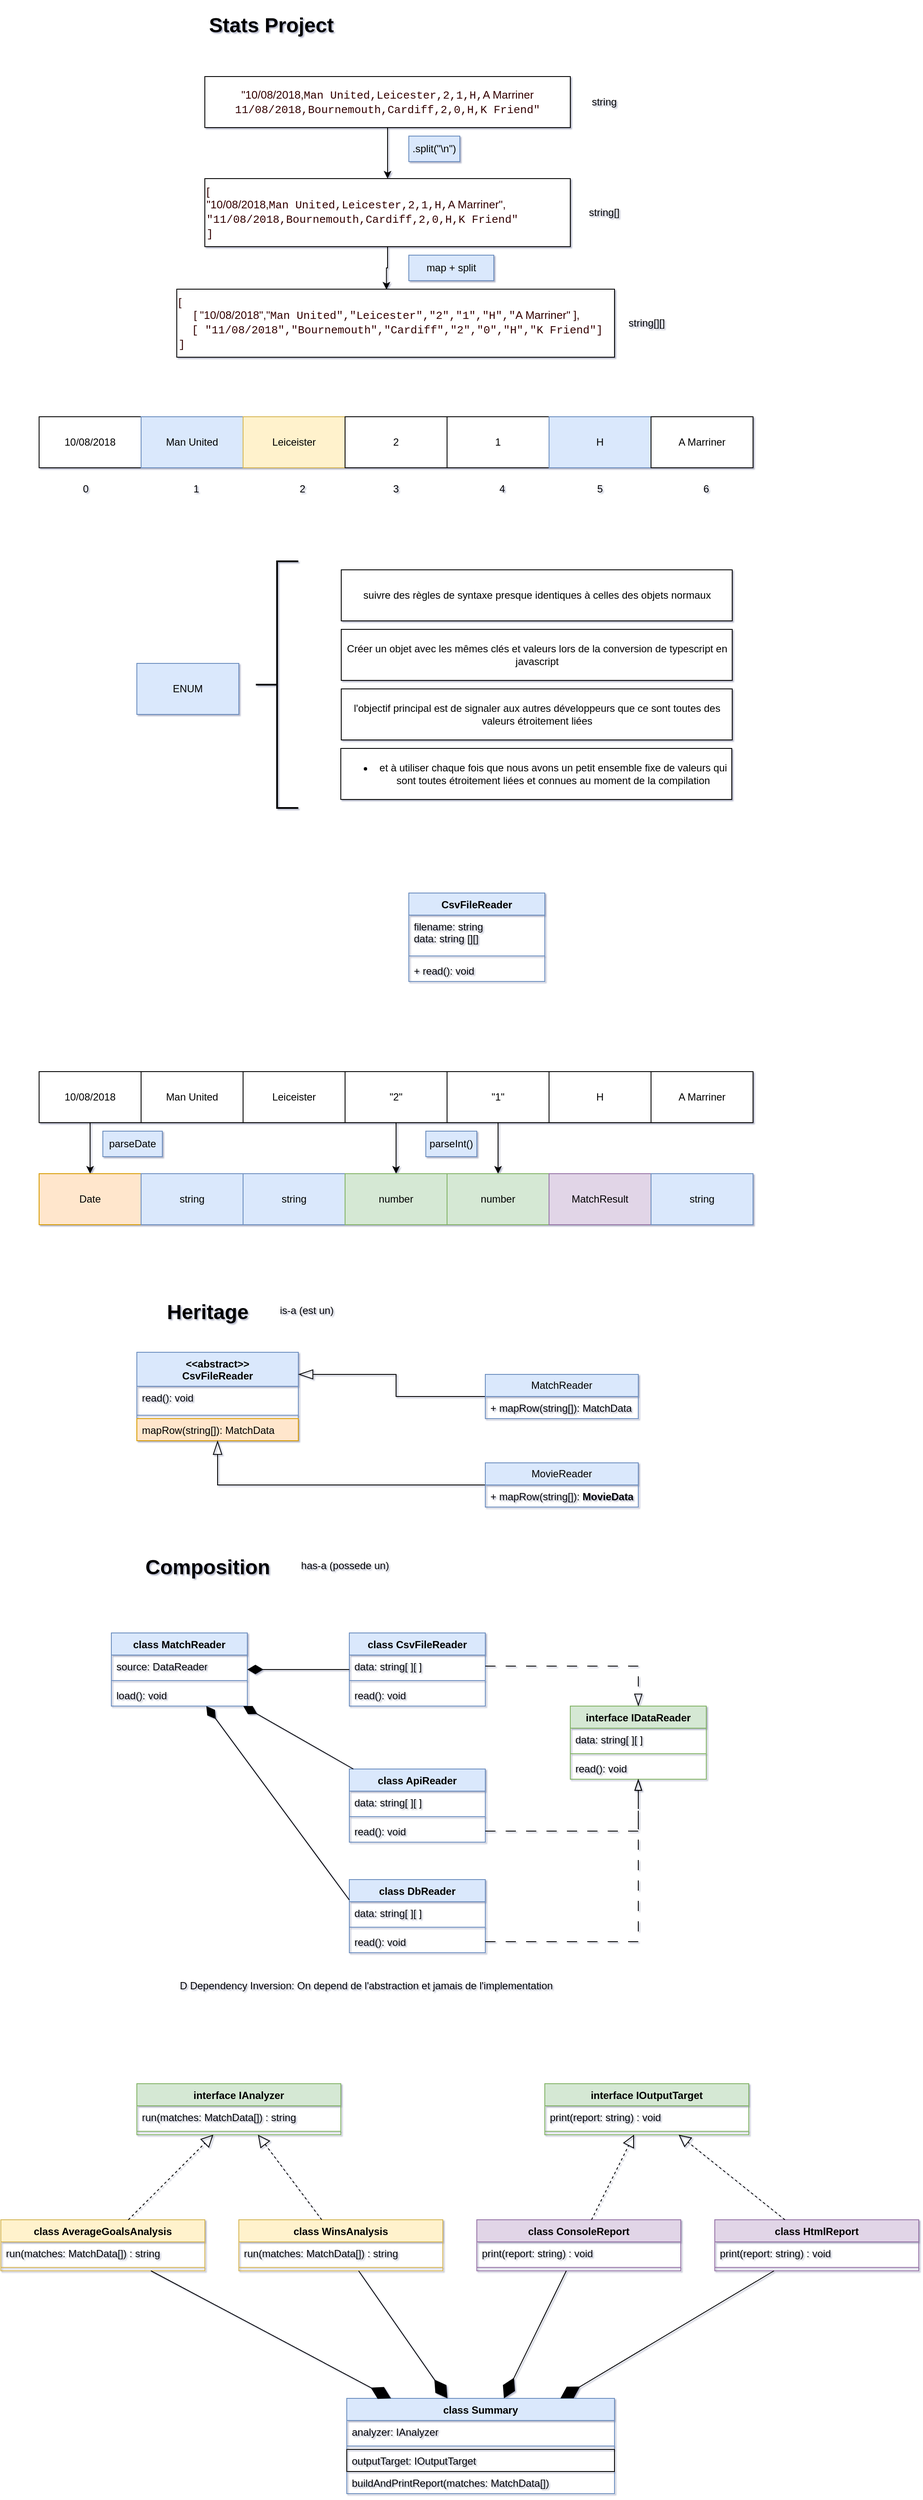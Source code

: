 <mxfile version="24.7.8">
  <diagram name="Page-1" id="NHtdRX9AV7qLY4yEuzOi">
    <mxGraphModel dx="925" dy="514" grid="1" gridSize="10" guides="1" tooltips="1" connect="1" arrows="1" fold="1" page="1" pageScale="1" pageWidth="1169" pageHeight="1654" background="none" math="0" shadow="1">
      <root>
        <mxCell id="0" />
        <mxCell id="1" parent="0" />
        <mxCell id="Fp2EB6x2dcguPWu5SqoQ-1" value="&lt;h1&gt;Stats Project&lt;/h1&gt;" style="text;html=1;spacing=5;spacingTop=-20;whiteSpace=wrap;overflow=hidden;rounded=0;" parent="1" vertex="1">
          <mxGeometry x="360" y="80" width="190" height="40" as="geometry" />
        </mxCell>
        <mxCell id="Fp2EB6x2dcguPWu5SqoQ-6" style="edgeStyle=orthogonalEdgeStyle;rounded=0;orthogonalLoop=1;jettySize=auto;html=1;entryX=0.5;entryY=0;entryDx=0;entryDy=0;" parent="1" source="Fp2EB6x2dcguPWu5SqoQ-2" target="Fp2EB6x2dcguPWu5SqoQ-4" edge="1">
          <mxGeometry relative="1" as="geometry" />
        </mxCell>
        <mxCell id="Fp2EB6x2dcguPWu5SqoQ-2" value="&lt;font color=&quot;#330000&quot; style=&quot;font-size: 13px; background-color: rgb(255, 255, 255);&quot;&gt;&quot;10/08/2018,&lt;span style=&quot;font-family: &amp;quot;Fira Code iScript&amp;quot;, Menlo, Monaco, &amp;quot;Courier New&amp;quot;, monospace;&quot;&gt;Man United,&lt;/span&gt;&lt;span style=&quot;font-family: &amp;quot;Fira Code iScript&amp;quot;, Menlo, Monaco, &amp;quot;Courier New&amp;quot;, monospace;&quot;&gt;Leicester,&lt;/span&gt;&lt;span style=&quot;font-family: &amp;quot;Fira Code iScript&amp;quot;, Menlo, Monaco, &amp;quot;Courier New&amp;quot;, monospace;&quot;&gt;2,&lt;/span&gt;&lt;span style=&quot;font-family: &amp;quot;Fira Code iScript&amp;quot;, Menlo, Monaco, &amp;quot;Courier New&amp;quot;, monospace;&quot;&gt;1,&lt;/span&gt;&lt;span style=&quot;font-family: &amp;quot;Fira Code iScript&amp;quot;, Menlo, Monaco, &amp;quot;Courier New&amp;quot;, monospace;&quot;&gt;H,&lt;/span&gt;A Marriner&lt;br&gt;&lt;span style=&quot;font-family: &amp;quot;Fira Code iScript&amp;quot;, Menlo, Monaco, &amp;quot;Courier New&amp;quot;, monospace;&quot;&gt;11/08/2018,&lt;/span&gt;&lt;span style=&quot;font-family: &amp;quot;Fira Code iScript&amp;quot;, Menlo, Monaco, &amp;quot;Courier New&amp;quot;, monospace;&quot;&gt;Bournemouth,&lt;/span&gt;&lt;span style=&quot;font-family: &amp;quot;Fira Code iScript&amp;quot;, Menlo, Monaco, &amp;quot;Courier New&amp;quot;, monospace;&quot;&gt;Cardiff,&lt;/span&gt;&lt;span style=&quot;font-family: &amp;quot;Fira Code iScript&amp;quot;, Menlo, Monaco, &amp;quot;Courier New&amp;quot;, monospace;&quot;&gt;2,&lt;/span&gt;&lt;span style=&quot;font-family: &amp;quot;Fira Code iScript&amp;quot;, Menlo, Monaco, &amp;quot;Courier New&amp;quot;, monospace;&quot;&gt;0,&lt;/span&gt;&lt;span style=&quot;font-family: &amp;quot;Fira Code iScript&amp;quot;, Menlo, Monaco, &amp;quot;Courier New&amp;quot;, monospace;&quot;&gt;H,&lt;/span&gt;&lt;span style=&quot;font-family: &amp;quot;Fira Code iScript&amp;quot;, Menlo, Monaco, &amp;quot;Courier New&amp;quot;, monospace;&quot;&gt;K Friend&lt;/span&gt;&lt;span style=&quot;font-family: &amp;quot;Fira Code iScript&amp;quot;, Menlo, Monaco, &amp;quot;Courier New&amp;quot;, monospace;&quot;&gt;&quot;&lt;/span&gt;&lt;/font&gt;" style="rounded=0;whiteSpace=wrap;html=1;" parent="1" vertex="1">
          <mxGeometry x="360" y="160" width="430" height="60" as="geometry" />
        </mxCell>
        <mxCell id="Fp2EB6x2dcguPWu5SqoQ-3" value="string" style="text;html=1;align=center;verticalAlign=middle;whiteSpace=wrap;rounded=0;" parent="1" vertex="1">
          <mxGeometry x="800" y="175" width="60" height="30" as="geometry" />
        </mxCell>
        <mxCell id="Fp2EB6x2dcguPWu5SqoQ-4" value="&lt;font color=&quot;#330000&quot; style=&quot;font-size: 13px; background-color: rgb(255, 255, 255);&quot;&gt;[&lt;br&gt;&quot;10/08/2018,&lt;span style=&quot;font-family: &amp;quot;Fira Code iScript&amp;quot;, Menlo, Monaco, &amp;quot;Courier New&amp;quot;, monospace;&quot;&gt;Man United,&lt;/span&gt;&lt;span style=&quot;font-family: &amp;quot;Fira Code iScript&amp;quot;, Menlo, Monaco, &amp;quot;Courier New&amp;quot;, monospace;&quot;&gt;Leicester,&lt;/span&gt;&lt;span style=&quot;font-family: &amp;quot;Fira Code iScript&amp;quot;, Menlo, Monaco, &amp;quot;Courier New&amp;quot;, monospace;&quot;&gt;2,&lt;/span&gt;&lt;span style=&quot;font-family: &amp;quot;Fira Code iScript&amp;quot;, Menlo, Monaco, &amp;quot;Courier New&amp;quot;, monospace;&quot;&gt;1,&lt;/span&gt;&lt;span style=&quot;font-family: &amp;quot;Fira Code iScript&amp;quot;, Menlo, Monaco, &amp;quot;Courier New&amp;quot;, monospace;&quot;&gt;H,&lt;/span&gt;A Marriner&quot;,&lt;br&gt;&lt;span style=&quot;font-family: &amp;quot;Fira Code iScript&amp;quot;, Menlo, Monaco, &amp;quot;Courier New&amp;quot;, monospace;&quot;&gt;&quot;11/08/2018,&lt;/span&gt;&lt;span style=&quot;font-family: &amp;quot;Fira Code iScript&amp;quot;, Menlo, Monaco, &amp;quot;Courier New&amp;quot;, monospace;&quot;&gt;Bournemouth,&lt;/span&gt;&lt;span style=&quot;font-family: &amp;quot;Fira Code iScript&amp;quot;, Menlo, Monaco, &amp;quot;Courier New&amp;quot;, monospace;&quot;&gt;Cardiff,&lt;/span&gt;&lt;span style=&quot;font-family: &amp;quot;Fira Code iScript&amp;quot;, Menlo, Monaco, &amp;quot;Courier New&amp;quot;, monospace;&quot;&gt;2,&lt;/span&gt;&lt;span style=&quot;font-family: &amp;quot;Fira Code iScript&amp;quot;, Menlo, Monaco, &amp;quot;Courier New&amp;quot;, monospace;&quot;&gt;0,&lt;/span&gt;&lt;span style=&quot;font-family: &amp;quot;Fira Code iScript&amp;quot;, Menlo, Monaco, &amp;quot;Courier New&amp;quot;, monospace;&quot;&gt;H,&lt;/span&gt;&lt;span style=&quot;font-family: &amp;quot;Fira Code iScript&amp;quot;, Menlo, Monaco, &amp;quot;Courier New&amp;quot;, monospace;&quot;&gt;K Friend&lt;/span&gt;&lt;span style=&quot;font-family: &amp;quot;Fira Code iScript&amp;quot;, Menlo, Monaco, &amp;quot;Courier New&amp;quot;, monospace;&quot;&gt;&quot; &lt;br&gt;]&lt;/span&gt;&lt;/font&gt;" style="rounded=0;whiteSpace=wrap;html=1;align=left;" parent="1" vertex="1">
          <mxGeometry x="360" y="280" width="430" height="80" as="geometry" />
        </mxCell>
        <mxCell id="Fp2EB6x2dcguPWu5SqoQ-5" value="string[]" style="text;html=1;align=center;verticalAlign=middle;whiteSpace=wrap;rounded=0;" parent="1" vertex="1">
          <mxGeometry x="800" y="305" width="60" height="30" as="geometry" />
        </mxCell>
        <mxCell id="Fp2EB6x2dcguPWu5SqoQ-7" value="&lt;font color=&quot;#330000&quot; style=&quot;font-size: 13px; background-color: rgb(255, 255, 255);&quot;&gt;[&lt;br&gt;&amp;nbsp; &amp;nbsp; &amp;nbsp;[ &quot;10/08/2018&quot;,&quot;&lt;span style=&quot;font-family: &amp;quot;Fira Code iScript&amp;quot;, Menlo, Monaco, &amp;quot;Courier New&amp;quot;, monospace;&quot;&gt;Man United&quot;,&quot;&lt;/span&gt;&lt;span style=&quot;font-family: &amp;quot;Fira Code iScript&amp;quot;, Menlo, Monaco, &amp;quot;Courier New&amp;quot;, monospace;&quot;&gt;Leicester&quot;,&quot;&lt;/span&gt;&lt;span style=&quot;font-family: &amp;quot;Fira Code iScript&amp;quot;, Menlo, Monaco, &amp;quot;Courier New&amp;quot;, monospace;&quot;&gt;2&quot;,&quot;&lt;/span&gt;&lt;span style=&quot;font-family: &amp;quot;Fira Code iScript&amp;quot;, Menlo, Monaco, &amp;quot;Courier New&amp;quot;, monospace;&quot;&gt;1&quot;,&quot;&lt;/span&gt;&lt;span style=&quot;font-family: &amp;quot;Fira Code iScript&amp;quot;, Menlo, Monaco, &amp;quot;Courier New&amp;quot;, monospace;&quot;&gt;H&quot;,&quot;&lt;/span&gt;A Marriner&quot; ],&lt;br&gt;&lt;span style=&quot;font-family: &amp;quot;Fira Code iScript&amp;quot;, Menlo, Monaco, &amp;quot;Courier New&amp;quot;, monospace;&quot;&gt;&amp;nbsp; [ &quot;11/08/2018&quot;,&quot;&lt;/span&gt;&lt;span style=&quot;font-family: &amp;quot;Fira Code iScript&amp;quot;, Menlo, Monaco, &amp;quot;Courier New&amp;quot;, monospace;&quot;&gt;Bournemouth&quot;,&quot;&lt;/span&gt;&lt;span style=&quot;font-family: &amp;quot;Fira Code iScript&amp;quot;, Menlo, Monaco, &amp;quot;Courier New&amp;quot;, monospace;&quot;&gt;Cardiff&quot;,&quot;&lt;/span&gt;&lt;span style=&quot;font-family: &amp;quot;Fira Code iScript&amp;quot;, Menlo, Monaco, &amp;quot;Courier New&amp;quot;, monospace;&quot;&gt;2&quot;,&quot;&lt;/span&gt;&lt;span style=&quot;font-family: &amp;quot;Fira Code iScript&amp;quot;, Menlo, Monaco, &amp;quot;Courier New&amp;quot;, monospace;&quot;&gt;0&quot;,&quot;&lt;/span&gt;&lt;span style=&quot;font-family: &amp;quot;Fira Code iScript&amp;quot;, Menlo, Monaco, &amp;quot;Courier New&amp;quot;, monospace;&quot;&gt;H&quot;,&quot;&lt;/span&gt;&lt;span style=&quot;font-family: &amp;quot;Fira Code iScript&amp;quot;, Menlo, Monaco, &amp;quot;Courier New&amp;quot;, monospace;&quot;&gt;K Friend&lt;/span&gt;&lt;span style=&quot;font-family: &amp;quot;Fira Code iScript&amp;quot;, Menlo, Monaco, &amp;quot;Courier New&amp;quot;, monospace;&quot;&gt;&quot;]&lt;br&gt;]&lt;/span&gt;&lt;/font&gt;" style="rounded=0;whiteSpace=wrap;html=1;align=left;" parent="1" vertex="1">
          <mxGeometry x="327" y="410" width="515" height="80" as="geometry" />
        </mxCell>
        <mxCell id="Fp2EB6x2dcguPWu5SqoQ-8" value="string[][]" style="text;html=1;align=center;verticalAlign=middle;whiteSpace=wrap;rounded=0;" parent="1" vertex="1">
          <mxGeometry x="850" y="435" width="60" height="30" as="geometry" />
        </mxCell>
        <mxCell id="Fp2EB6x2dcguPWu5SqoQ-9" style="edgeStyle=orthogonalEdgeStyle;rounded=0;orthogonalLoop=1;jettySize=auto;html=1;entryX=0.479;entryY=0.006;entryDx=0;entryDy=0;entryPerimeter=0;" parent="1" source="Fp2EB6x2dcguPWu5SqoQ-4" target="Fp2EB6x2dcguPWu5SqoQ-7" edge="1">
          <mxGeometry relative="1" as="geometry" />
        </mxCell>
        <mxCell id="Fp2EB6x2dcguPWu5SqoQ-10" value=".split(&quot;\n&quot;)" style="text;html=1;align=center;verticalAlign=middle;whiteSpace=wrap;rounded=0;fillColor=#dae8fc;strokeColor=#6c8ebf;" parent="1" vertex="1">
          <mxGeometry x="600" y="230" width="60" height="30" as="geometry" />
        </mxCell>
        <mxCell id="Fp2EB6x2dcguPWu5SqoQ-11" value="map + split" style="text;html=1;align=center;verticalAlign=middle;whiteSpace=wrap;rounded=0;fillColor=#dae8fc;strokeColor=#6c8ebf;" parent="1" vertex="1">
          <mxGeometry x="600" y="370" width="100" height="30" as="geometry" />
        </mxCell>
        <mxCell id="Fp2EB6x2dcguPWu5SqoQ-12" value="10/08/2018" style="rounded=0;whiteSpace=wrap;html=1;" parent="1" vertex="1">
          <mxGeometry x="165" y="560" width="120" height="60" as="geometry" />
        </mxCell>
        <mxCell id="Fp2EB6x2dcguPWu5SqoQ-13" value="Man United" style="rounded=0;whiteSpace=wrap;html=1;fillColor=#dae8fc;strokeColor=#6c8ebf;" parent="1" vertex="1">
          <mxGeometry x="285" y="560" width="120" height="60" as="geometry" />
        </mxCell>
        <mxCell id="Fp2EB6x2dcguPWu5SqoQ-14" value="Leiceister" style="rounded=0;whiteSpace=wrap;html=1;fillColor=#fff2cc;strokeColor=#d6b656;" parent="1" vertex="1">
          <mxGeometry x="405" y="560" width="120" height="60" as="geometry" />
        </mxCell>
        <mxCell id="Fp2EB6x2dcguPWu5SqoQ-15" value="2" style="rounded=0;whiteSpace=wrap;html=1;" parent="1" vertex="1">
          <mxGeometry x="525" y="560" width="120" height="60" as="geometry" />
        </mxCell>
        <mxCell id="Fp2EB6x2dcguPWu5SqoQ-16" value="1" style="rounded=0;whiteSpace=wrap;html=1;" parent="1" vertex="1">
          <mxGeometry x="645" y="560" width="120" height="60" as="geometry" />
        </mxCell>
        <mxCell id="Fp2EB6x2dcguPWu5SqoQ-17" value="H" style="rounded=0;whiteSpace=wrap;html=1;fillColor=#dae8fc;strokeColor=#6c8ebf;" parent="1" vertex="1">
          <mxGeometry x="765" y="560" width="120" height="60" as="geometry" />
        </mxCell>
        <mxCell id="Fp2EB6x2dcguPWu5SqoQ-18" value="A Marriner" style="rounded=0;whiteSpace=wrap;html=1;" parent="1" vertex="1">
          <mxGeometry x="885" y="560" width="120" height="60" as="geometry" />
        </mxCell>
        <mxCell id="Fp2EB6x2dcguPWu5SqoQ-19" value="&lt;div data-en-clipboard=&quot;true&quot; data-pm-slice=&quot;1 1 [&amp;quot;ul&amp;quot;,null,&amp;quot;li&amp;quot;,{&amp;quot;style&amp;quot;:null,&amp;quot;checked&amp;quot;:null,&amp;quot;value&amp;quot;:null,&amp;quot;displayValue&amp;quot;:null,&amp;quot;backgroundColor&amp;quot;:null,&amp;quot;color&amp;quot;:null,&amp;quot;listStyleType&amp;quot;:null}]&quot;&gt;suivre des règles de syntaxe presque identiques à celles des objets normaux&lt;/div&gt;" style="rounded=0;whiteSpace=wrap;html=1;" parent="1" vertex="1">
          <mxGeometry x="520.5" y="740" width="460" height="60" as="geometry" />
        </mxCell>
        <mxCell id="Fp2EB6x2dcguPWu5SqoQ-20" value="&lt;div data-en-clipboard=&quot;true&quot; data-pm-slice=&quot;1 1 [&amp;quot;ul&amp;quot;,null,&amp;quot;li&amp;quot;,{&amp;quot;style&amp;quot;:null,&amp;quot;checked&amp;quot;:null,&amp;quot;value&amp;quot;:null,&amp;quot;displayValue&amp;quot;:null,&amp;quot;backgroundColor&amp;quot;:null,&amp;quot;color&amp;quot;:null,&amp;quot;listStyleType&amp;quot;:null}]&quot;&gt;&lt;div data-en-clipboard=&quot;true&quot; data-pm-slice=&quot;1 1 [&amp;quot;ul&amp;quot;,null,&amp;quot;li&amp;quot;,{&amp;quot;style&amp;quot;:null,&amp;quot;checked&amp;quot;:null,&amp;quot;value&amp;quot;:null,&amp;quot;displayValue&amp;quot;:null,&amp;quot;backgroundColor&amp;quot;:null,&amp;quot;color&amp;quot;:null,&amp;quot;listStyleType&amp;quot;:null}]&quot;&gt;Créer un objet avec les mêmes clés et valeurs lors de la conversion de typescript en javascript&lt;/div&gt;&lt;/div&gt;" style="rounded=0;whiteSpace=wrap;html=1;" parent="1" vertex="1">
          <mxGeometry x="520.5" y="810" width="460" height="60" as="geometry" />
        </mxCell>
        <mxCell id="Fp2EB6x2dcguPWu5SqoQ-21" value="&lt;div data-en-clipboard=&quot;true&quot; data-pm-slice=&quot;1 1 [&amp;quot;ul&amp;quot;,null,&amp;quot;li&amp;quot;,{&amp;quot;style&amp;quot;:null,&amp;quot;checked&amp;quot;:null,&amp;quot;value&amp;quot;:null,&amp;quot;displayValue&amp;quot;:null,&amp;quot;backgroundColor&amp;quot;:null,&amp;quot;color&amp;quot;:null,&amp;quot;listStyleType&amp;quot;:null}]&quot;&gt;&lt;div data-en-clipboard=&quot;true&quot; data-pm-slice=&quot;1 1 [&amp;quot;ul&amp;quot;,null,&amp;quot;li&amp;quot;,{&amp;quot;style&amp;quot;:null,&amp;quot;checked&amp;quot;:null,&amp;quot;value&amp;quot;:null,&amp;quot;displayValue&amp;quot;:null,&amp;quot;backgroundColor&amp;quot;:null,&amp;quot;color&amp;quot;:null,&amp;quot;listStyleType&amp;quot;:null}]&quot;&gt;l&#39;objectif principal est de signaler aux autres développeurs que ce sont toutes des valeurs étroitement liées&lt;/div&gt;&lt;/div&gt;" style="rounded=0;whiteSpace=wrap;html=1;" parent="1" vertex="1">
          <mxGeometry x="520.5" y="880" width="460" height="60" as="geometry" />
        </mxCell>
        <mxCell id="Fp2EB6x2dcguPWu5SqoQ-22" value="&lt;div data-en-clipboard=&quot;true&quot; data-pm-slice=&quot;1 1 [&amp;quot;ul&amp;quot;,null,&amp;quot;li&amp;quot;,{&amp;quot;style&amp;quot;:null,&amp;quot;checked&amp;quot;:null,&amp;quot;value&amp;quot;:null,&amp;quot;displayValue&amp;quot;:null,&amp;quot;backgroundColor&amp;quot;:null,&amp;quot;color&amp;quot;:null,&amp;quot;listStyleType&amp;quot;:null}]&quot;&gt;&lt;ul data-en-clipboard=&quot;true&quot; data-pm-slice=&quot;3 1 []&quot;&gt;&lt;li&gt;et à utiliser chaque fois que nous avons un petit ensemble fixe de valeurs qui sont toutes étroitement liées et connues au moment de la compilation&lt;/li&gt;&lt;/ul&gt;&lt;/div&gt;" style="rounded=0;whiteSpace=wrap;html=1;" parent="1" vertex="1">
          <mxGeometry x="520" y="950" width="460" height="60" as="geometry" />
        </mxCell>
        <mxCell id="Fp2EB6x2dcguPWu5SqoQ-23" value="ENUM" style="rounded=0;whiteSpace=wrap;html=1;fillColor=#dae8fc;strokeColor=#6c8ebf;" parent="1" vertex="1">
          <mxGeometry x="280" y="850" width="120" height="60" as="geometry" />
        </mxCell>
        <mxCell id="Fp2EB6x2dcguPWu5SqoQ-24" value="" style="strokeWidth=2;html=1;shape=mxgraph.flowchart.annotation_2;align=left;labelPosition=right;pointerEvents=1;" parent="1" vertex="1">
          <mxGeometry x="420" y="730" width="50" height="290" as="geometry" />
        </mxCell>
        <mxCell id="Fp2EB6x2dcguPWu5SqoQ-25" value="CsvFileReader" style="swimlane;fontStyle=1;align=center;verticalAlign=top;childLayout=stackLayout;horizontal=1;startSize=26;horizontalStack=0;resizeParent=1;resizeParentMax=0;resizeLast=0;collapsible=1;marginBottom=0;whiteSpace=wrap;html=1;fillColor=#dae8fc;strokeColor=#6c8ebf;" parent="1" vertex="1">
          <mxGeometry x="600" y="1120" width="160" height="104" as="geometry" />
        </mxCell>
        <mxCell id="Fp2EB6x2dcguPWu5SqoQ-26" value="filename: string&lt;br&gt;data: string [][]" style="text;strokeColor=none;fillColor=none;align=left;verticalAlign=top;spacingLeft=4;spacingRight=4;overflow=hidden;rotatable=0;points=[[0,0.5],[1,0.5]];portConstraint=eastwest;whiteSpace=wrap;html=1;" parent="Fp2EB6x2dcguPWu5SqoQ-25" vertex="1">
          <mxGeometry y="26" width="160" height="44" as="geometry" />
        </mxCell>
        <mxCell id="Fp2EB6x2dcguPWu5SqoQ-27" value="" style="line;strokeWidth=1;fillColor=none;align=left;verticalAlign=middle;spacingTop=-1;spacingLeft=3;spacingRight=3;rotatable=0;labelPosition=right;points=[];portConstraint=eastwest;strokeColor=inherit;" parent="Fp2EB6x2dcguPWu5SqoQ-25" vertex="1">
          <mxGeometry y="70" width="160" height="8" as="geometry" />
        </mxCell>
        <mxCell id="Fp2EB6x2dcguPWu5SqoQ-28" value="+ read(): void" style="text;strokeColor=none;fillColor=none;align=left;verticalAlign=top;spacingLeft=4;spacingRight=4;overflow=hidden;rotatable=0;points=[[0,0.5],[1,0.5]];portConstraint=eastwest;whiteSpace=wrap;html=1;" parent="Fp2EB6x2dcguPWu5SqoQ-25" vertex="1">
          <mxGeometry y="78" width="160" height="26" as="geometry" />
        </mxCell>
        <mxCell id="Fp2EB6x2dcguPWu5SqoQ-46" style="edgeStyle=orthogonalEdgeStyle;rounded=0;orthogonalLoop=1;jettySize=auto;html=1;entryX=0.5;entryY=0;entryDx=0;entryDy=0;" parent="1" source="Fp2EB6x2dcguPWu5SqoQ-29" target="Fp2EB6x2dcguPWu5SqoQ-36" edge="1">
          <mxGeometry relative="1" as="geometry" />
        </mxCell>
        <mxCell id="Fp2EB6x2dcguPWu5SqoQ-29" value="10/08/2018" style="rounded=0;whiteSpace=wrap;html=1;" parent="1" vertex="1">
          <mxGeometry x="165" y="1330" width="120" height="60" as="geometry" />
        </mxCell>
        <mxCell id="Fp2EB6x2dcguPWu5SqoQ-30" value="Man United" style="rounded=0;whiteSpace=wrap;html=1;" parent="1" vertex="1">
          <mxGeometry x="285" y="1330" width="120" height="60" as="geometry" />
        </mxCell>
        <mxCell id="Fp2EB6x2dcguPWu5SqoQ-31" value="Leiceister" style="rounded=0;whiteSpace=wrap;html=1;" parent="1" vertex="1">
          <mxGeometry x="405" y="1330" width="120" height="60" as="geometry" />
        </mxCell>
        <mxCell id="Fp2EB6x2dcguPWu5SqoQ-43" style="edgeStyle=orthogonalEdgeStyle;rounded=0;orthogonalLoop=1;jettySize=auto;html=1;entryX=0.5;entryY=0;entryDx=0;entryDy=0;" parent="1" source="Fp2EB6x2dcguPWu5SqoQ-32" target="Fp2EB6x2dcguPWu5SqoQ-39" edge="1">
          <mxGeometry relative="1" as="geometry" />
        </mxCell>
        <mxCell id="Fp2EB6x2dcguPWu5SqoQ-32" value="&quot;2&quot;" style="rounded=0;whiteSpace=wrap;html=1;" parent="1" vertex="1">
          <mxGeometry x="525" y="1330" width="120" height="60" as="geometry" />
        </mxCell>
        <mxCell id="Fp2EB6x2dcguPWu5SqoQ-44" style="edgeStyle=orthogonalEdgeStyle;rounded=0;orthogonalLoop=1;jettySize=auto;html=1;entryX=0.5;entryY=0;entryDx=0;entryDy=0;" parent="1" source="Fp2EB6x2dcguPWu5SqoQ-33" target="Fp2EB6x2dcguPWu5SqoQ-40" edge="1">
          <mxGeometry relative="1" as="geometry" />
        </mxCell>
        <mxCell id="Fp2EB6x2dcguPWu5SqoQ-33" value="&quot;1&quot;" style="rounded=0;whiteSpace=wrap;html=1;" parent="1" vertex="1">
          <mxGeometry x="645" y="1330" width="120" height="60" as="geometry" />
        </mxCell>
        <mxCell id="Fp2EB6x2dcguPWu5SqoQ-34" value="H" style="rounded=0;whiteSpace=wrap;html=1;" parent="1" vertex="1">
          <mxGeometry x="765" y="1330" width="120" height="60" as="geometry" />
        </mxCell>
        <mxCell id="Fp2EB6x2dcguPWu5SqoQ-35" value="A Marriner" style="rounded=0;whiteSpace=wrap;html=1;" parent="1" vertex="1">
          <mxGeometry x="885" y="1330" width="120" height="60" as="geometry" />
        </mxCell>
        <mxCell id="Fp2EB6x2dcguPWu5SqoQ-36" value="Date" style="rounded=0;whiteSpace=wrap;html=1;fillColor=#ffe6cc;strokeColor=#d79b00;" parent="1" vertex="1">
          <mxGeometry x="165" y="1450" width="120" height="60" as="geometry" />
        </mxCell>
        <mxCell id="Fp2EB6x2dcguPWu5SqoQ-37" value="string" style="rounded=0;whiteSpace=wrap;html=1;fillColor=#dae8fc;strokeColor=#6c8ebf;" parent="1" vertex="1">
          <mxGeometry x="285" y="1450" width="120" height="60" as="geometry" />
        </mxCell>
        <mxCell id="Fp2EB6x2dcguPWu5SqoQ-38" value="string" style="rounded=0;whiteSpace=wrap;html=1;fillColor=#dae8fc;strokeColor=#6c8ebf;" parent="1" vertex="1">
          <mxGeometry x="405" y="1450" width="120" height="60" as="geometry" />
        </mxCell>
        <mxCell id="Fp2EB6x2dcguPWu5SqoQ-39" value="number" style="rounded=0;whiteSpace=wrap;html=1;fillColor=#d5e8d4;strokeColor=#82b366;" parent="1" vertex="1">
          <mxGeometry x="525" y="1450" width="120" height="60" as="geometry" />
        </mxCell>
        <mxCell id="Fp2EB6x2dcguPWu5SqoQ-40" value="number" style="rounded=0;whiteSpace=wrap;html=1;fillColor=#d5e8d4;strokeColor=#82b366;" parent="1" vertex="1">
          <mxGeometry x="645" y="1450" width="120" height="60" as="geometry" />
        </mxCell>
        <mxCell id="Fp2EB6x2dcguPWu5SqoQ-41" value="MatchResult" style="rounded=0;whiteSpace=wrap;html=1;fillColor=#e1d5e7;strokeColor=#9673a6;" parent="1" vertex="1">
          <mxGeometry x="765" y="1450" width="120" height="60" as="geometry" />
        </mxCell>
        <mxCell id="Fp2EB6x2dcguPWu5SqoQ-42" value="string" style="rounded=0;whiteSpace=wrap;html=1;fillColor=#dae8fc;strokeColor=#6c8ebf;" parent="1" vertex="1">
          <mxGeometry x="885" y="1450" width="120" height="60" as="geometry" />
        </mxCell>
        <mxCell id="Fp2EB6x2dcguPWu5SqoQ-45" value="parseInt()" style="text;html=1;align=center;verticalAlign=middle;whiteSpace=wrap;rounded=0;fillColor=#dae8fc;strokeColor=#6c8ebf;" parent="1" vertex="1">
          <mxGeometry x="620" y="1400" width="60" height="30" as="geometry" />
        </mxCell>
        <mxCell id="Fp2EB6x2dcguPWu5SqoQ-47" value="parseDate" style="text;html=1;align=center;verticalAlign=middle;whiteSpace=wrap;rounded=0;fillColor=#dae8fc;strokeColor=#6c8ebf;" parent="1" vertex="1">
          <mxGeometry x="240" y="1400" width="70" height="30" as="geometry" />
        </mxCell>
        <mxCell id="Fp2EB6x2dcguPWu5SqoQ-48" value="&amp;lt;&amp;lt;abstract&amp;gt;&amp;gt;&lt;br&gt;CsvFileReader" style="swimlane;fontStyle=1;align=center;verticalAlign=top;childLayout=stackLayout;horizontal=1;startSize=40;horizontalStack=0;resizeParent=1;resizeParentMax=0;resizeLast=0;collapsible=1;marginBottom=0;whiteSpace=wrap;html=1;fillColor=#dae8fc;strokeColor=#6c8ebf;" parent="1" vertex="1">
          <mxGeometry x="280" y="1660" width="190" height="104" as="geometry" />
        </mxCell>
        <mxCell id="Fp2EB6x2dcguPWu5SqoQ-49" value="read(): void" style="text;strokeColor=none;fillColor=none;align=left;verticalAlign=top;spacingLeft=4;spacingRight=4;overflow=hidden;rotatable=0;points=[[0,0.5],[1,0.5]];portConstraint=eastwest;whiteSpace=wrap;html=1;" parent="Fp2EB6x2dcguPWu5SqoQ-48" vertex="1">
          <mxGeometry y="40" width="190" height="30" as="geometry" />
        </mxCell>
        <mxCell id="Fp2EB6x2dcguPWu5SqoQ-50" value="" style="line;strokeWidth=1;fillColor=none;align=left;verticalAlign=middle;spacingTop=-1;spacingLeft=3;spacingRight=3;rotatable=0;labelPosition=right;points=[];portConstraint=eastwest;strokeColor=inherit;" parent="Fp2EB6x2dcguPWu5SqoQ-48" vertex="1">
          <mxGeometry y="70" width="190" height="8" as="geometry" />
        </mxCell>
        <mxCell id="Fp2EB6x2dcguPWu5SqoQ-51" value="mapRow(string[]): MatchData" style="text;strokeColor=#d79b00;fillColor=#ffe6cc;align=left;verticalAlign=top;spacingLeft=4;spacingRight=4;overflow=hidden;rotatable=0;points=[[0,0.5],[1,0.5]];portConstraint=eastwest;whiteSpace=wrap;html=1;" parent="Fp2EB6x2dcguPWu5SqoQ-48" vertex="1">
          <mxGeometry y="78" width="190" height="26" as="geometry" />
        </mxCell>
        <mxCell id="Fp2EB6x2dcguPWu5SqoQ-56" style="edgeStyle=orthogonalEdgeStyle;rounded=0;orthogonalLoop=1;jettySize=auto;html=1;entryX=1;entryY=0.25;entryDx=0;entryDy=0;endArrow=blockThin;endFill=0;endSize=15;" parent="1" source="Fp2EB6x2dcguPWu5SqoQ-52" target="Fp2EB6x2dcguPWu5SqoQ-48" edge="1">
          <mxGeometry relative="1" as="geometry" />
        </mxCell>
        <mxCell id="Fp2EB6x2dcguPWu5SqoQ-52" value="MatchReader" style="swimlane;fontStyle=0;childLayout=stackLayout;horizontal=1;startSize=26;fillColor=#dae8fc;horizontalStack=0;resizeParent=1;resizeParentMax=0;resizeLast=0;collapsible=1;marginBottom=0;whiteSpace=wrap;html=1;strokeColor=#6c8ebf;" parent="1" vertex="1">
          <mxGeometry x="690" y="1686" width="180" height="52" as="geometry" />
        </mxCell>
        <mxCell id="Fp2EB6x2dcguPWu5SqoQ-53" value="+ mapRow(string[]): MatchData" style="text;strokeColor=none;fillColor=none;align=left;verticalAlign=top;spacingLeft=4;spacingRight=4;overflow=hidden;rotatable=0;points=[[0,0.5],[1,0.5]];portConstraint=eastwest;whiteSpace=wrap;html=1;" parent="Fp2EB6x2dcguPWu5SqoQ-52" vertex="1">
          <mxGeometry y="26" width="180" height="26" as="geometry" />
        </mxCell>
        <mxCell id="Fp2EB6x2dcguPWu5SqoQ-59" style="edgeStyle=orthogonalEdgeStyle;rounded=0;orthogonalLoop=1;jettySize=auto;html=1;entryX=0.5;entryY=1;entryDx=0;entryDy=0;endArrow=blockThin;endFill=0;endSize=14;" parent="1" source="Fp2EB6x2dcguPWu5SqoQ-57" target="Fp2EB6x2dcguPWu5SqoQ-48" edge="1">
          <mxGeometry relative="1" as="geometry" />
        </mxCell>
        <mxCell id="Fp2EB6x2dcguPWu5SqoQ-57" value="MovieReader" style="swimlane;fontStyle=0;childLayout=stackLayout;horizontal=1;startSize=26;fillColor=#dae8fc;horizontalStack=0;resizeParent=1;resizeParentMax=0;resizeLast=0;collapsible=1;marginBottom=0;whiteSpace=wrap;html=1;strokeColor=#6c8ebf;" parent="1" vertex="1">
          <mxGeometry x="690" y="1790" width="180" height="52" as="geometry" />
        </mxCell>
        <mxCell id="Fp2EB6x2dcguPWu5SqoQ-58" value="+ mapRow(string[]): &lt;b&gt;MovieData&lt;/b&gt;" style="text;strokeColor=none;fillColor=none;align=left;verticalAlign=top;spacingLeft=4;spacingRight=4;overflow=hidden;rotatable=0;points=[[0,0.5],[1,0.5]];portConstraint=eastwest;whiteSpace=wrap;html=1;" parent="Fp2EB6x2dcguPWu5SqoQ-57" vertex="1">
          <mxGeometry y="26" width="180" height="26" as="geometry" />
        </mxCell>
        <mxCell id="9UstxDDEVkTE218TG7if-7" value="interface IDataReader" style="swimlane;fontStyle=1;align=center;verticalAlign=top;childLayout=stackLayout;horizontal=1;startSize=26;horizontalStack=0;resizeParent=1;resizeParentMax=0;resizeLast=0;collapsible=1;marginBottom=0;whiteSpace=wrap;html=1;fillColor=#d5e8d4;strokeColor=#82b366;" parent="1" vertex="1">
          <mxGeometry x="790" y="2076" width="160" height="86" as="geometry" />
        </mxCell>
        <mxCell id="9UstxDDEVkTE218TG7if-8" value="data: string[ ][ ]" style="text;strokeColor=none;fillColor=none;align=left;verticalAlign=top;spacingLeft=4;spacingRight=4;overflow=hidden;rotatable=0;points=[[0,0.5],[1,0.5]];portConstraint=eastwest;whiteSpace=wrap;html=1;" parent="9UstxDDEVkTE218TG7if-7" vertex="1">
          <mxGeometry y="26" width="160" height="26" as="geometry" />
        </mxCell>
        <mxCell id="9UstxDDEVkTE218TG7if-9" value="" style="line;strokeWidth=1;fillColor=none;align=left;verticalAlign=middle;spacingTop=-1;spacingLeft=3;spacingRight=3;rotatable=0;labelPosition=right;points=[];portConstraint=eastwest;strokeColor=inherit;" parent="9UstxDDEVkTE218TG7if-7" vertex="1">
          <mxGeometry y="52" width="160" height="8" as="geometry" />
        </mxCell>
        <mxCell id="9UstxDDEVkTE218TG7if-10" value="read(): void" style="text;strokeColor=none;fillColor=none;align=left;verticalAlign=top;spacingLeft=4;spacingRight=4;overflow=hidden;rotatable=0;points=[[0,0.5],[1,0.5]];portConstraint=eastwest;whiteSpace=wrap;html=1;" parent="9UstxDDEVkTE218TG7if-7" vertex="1">
          <mxGeometry y="60" width="160" height="26" as="geometry" />
        </mxCell>
        <mxCell id="9UstxDDEVkTE218TG7if-11" value="class MatchReader" style="swimlane;fontStyle=1;align=center;verticalAlign=top;childLayout=stackLayout;horizontal=1;startSize=26;horizontalStack=0;resizeParent=1;resizeParentMax=0;resizeLast=0;collapsible=1;marginBottom=0;whiteSpace=wrap;html=1;fillColor=#dae8fc;strokeColor=#6c8ebf;" parent="1" vertex="1">
          <mxGeometry x="250" y="1990" width="160" height="86" as="geometry" />
        </mxCell>
        <mxCell id="9UstxDDEVkTE218TG7if-12" value="source: DataReader" style="text;strokeColor=none;fillColor=none;align=left;verticalAlign=top;spacingLeft=4;spacingRight=4;overflow=hidden;rotatable=0;points=[[0,0.5],[1,0.5]];portConstraint=eastwest;whiteSpace=wrap;html=1;" parent="9UstxDDEVkTE218TG7if-11" vertex="1">
          <mxGeometry y="26" width="160" height="26" as="geometry" />
        </mxCell>
        <mxCell id="9UstxDDEVkTE218TG7if-13" value="" style="line;strokeWidth=1;fillColor=none;align=left;verticalAlign=middle;spacingTop=-1;spacingLeft=3;spacingRight=3;rotatable=0;labelPosition=right;points=[];portConstraint=eastwest;strokeColor=inherit;" parent="9UstxDDEVkTE218TG7if-11" vertex="1">
          <mxGeometry y="52" width="160" height="8" as="geometry" />
        </mxCell>
        <mxCell id="9UstxDDEVkTE218TG7if-14" value="load(): void" style="text;strokeColor=none;fillColor=none;align=left;verticalAlign=top;spacingLeft=4;spacingRight=4;overflow=hidden;rotatable=0;points=[[0,0.5],[1,0.5]];portConstraint=eastwest;whiteSpace=wrap;html=1;" parent="9UstxDDEVkTE218TG7if-11" vertex="1">
          <mxGeometry y="60" width="160" height="26" as="geometry" />
        </mxCell>
        <mxCell id="9UstxDDEVkTE218TG7if-20" value="class CsvFileReader" style="swimlane;fontStyle=1;align=center;verticalAlign=top;childLayout=stackLayout;horizontal=1;startSize=26;horizontalStack=0;resizeParent=1;resizeParentMax=0;resizeLast=0;collapsible=1;marginBottom=0;whiteSpace=wrap;html=1;fillColor=#dae8fc;strokeColor=#6c8ebf;" parent="1" vertex="1">
          <mxGeometry x="530" y="1990" width="160" height="86" as="geometry" />
        </mxCell>
        <mxCell id="9UstxDDEVkTE218TG7if-21" value="data: string[ ][ ]" style="text;strokeColor=none;fillColor=none;align=left;verticalAlign=top;spacingLeft=4;spacingRight=4;overflow=hidden;rotatable=0;points=[[0,0.5],[1,0.5]];portConstraint=eastwest;whiteSpace=wrap;html=1;" parent="9UstxDDEVkTE218TG7if-20" vertex="1">
          <mxGeometry y="26" width="160" height="26" as="geometry" />
        </mxCell>
        <mxCell id="9UstxDDEVkTE218TG7if-22" value="" style="line;strokeWidth=1;fillColor=none;align=left;verticalAlign=middle;spacingTop=-1;spacingLeft=3;spacingRight=3;rotatable=0;labelPosition=right;points=[];portConstraint=eastwest;strokeColor=inherit;" parent="9UstxDDEVkTE218TG7if-20" vertex="1">
          <mxGeometry y="52" width="160" height="8" as="geometry" />
        </mxCell>
        <mxCell id="9UstxDDEVkTE218TG7if-23" value="read(): void" style="text;strokeColor=none;fillColor=none;align=left;verticalAlign=top;spacingLeft=4;spacingRight=4;overflow=hidden;rotatable=0;points=[[0,0.5],[1,0.5]];portConstraint=eastwest;whiteSpace=wrap;html=1;" parent="9UstxDDEVkTE218TG7if-20" vertex="1">
          <mxGeometry y="60" width="160" height="26" as="geometry" />
        </mxCell>
        <mxCell id="9UstxDDEVkTE218TG7if-24" value="" style="endArrow=diamondThin;endFill=1;endSize=16;html=1;rounded=0;" parent="1" source="9UstxDDEVkTE218TG7if-20" target="9UstxDDEVkTE218TG7if-11" edge="1">
          <mxGeometry width="160" relative="1" as="geometry">
            <mxPoint x="500" y="1860" as="sourcePoint" />
            <mxPoint x="660" y="1860" as="targetPoint" />
          </mxGeometry>
        </mxCell>
        <mxCell id="9UstxDDEVkTE218TG7if-25" value="&lt;font style=&quot;font-size: 24px;&quot;&gt;Heritage&lt;/font&gt;" style="text;align=center;fontStyle=1;verticalAlign=middle;spacingLeft=3;spacingRight=3;strokeColor=none;rotatable=0;points=[[0,0.5],[1,0.5]];portConstraint=eastwest;html=1;fontSize=24;" parent="1" vertex="1">
          <mxGeometry x="280" y="1600" width="165" height="26" as="geometry" />
        </mxCell>
        <mxCell id="9UstxDDEVkTE218TG7if-26" value="&lt;font style=&quot;font-size: 24px;&quot;&gt;Composition&lt;/font&gt;" style="text;align=center;fontStyle=1;verticalAlign=middle;spacingLeft=3;spacingRight=3;strokeColor=none;rotatable=0;points=[[0,0.5],[1,0.5]];portConstraint=eastwest;html=1;fontSize=24;" parent="1" vertex="1">
          <mxGeometry x="280" y="1900" width="165" height="26" as="geometry" />
        </mxCell>
        <mxCell id="9UstxDDEVkTE218TG7if-27" value="class ApiReader" style="swimlane;fontStyle=1;align=center;verticalAlign=top;childLayout=stackLayout;horizontal=1;startSize=26;horizontalStack=0;resizeParent=1;resizeParentMax=0;resizeLast=0;collapsible=1;marginBottom=0;whiteSpace=wrap;html=1;fillColor=#dae8fc;strokeColor=#6c8ebf;" parent="1" vertex="1">
          <mxGeometry x="530" y="2150" width="160" height="86" as="geometry" />
        </mxCell>
        <mxCell id="9UstxDDEVkTE218TG7if-28" value="data: string[ ][ ]" style="text;strokeColor=none;fillColor=none;align=left;verticalAlign=top;spacingLeft=4;spacingRight=4;overflow=hidden;rotatable=0;points=[[0,0.5],[1,0.5]];portConstraint=eastwest;whiteSpace=wrap;html=1;" parent="9UstxDDEVkTE218TG7if-27" vertex="1">
          <mxGeometry y="26" width="160" height="26" as="geometry" />
        </mxCell>
        <mxCell id="9UstxDDEVkTE218TG7if-29" value="" style="line;strokeWidth=1;fillColor=none;align=left;verticalAlign=middle;spacingTop=-1;spacingLeft=3;spacingRight=3;rotatable=0;labelPosition=right;points=[];portConstraint=eastwest;strokeColor=inherit;" parent="9UstxDDEVkTE218TG7if-27" vertex="1">
          <mxGeometry y="52" width="160" height="8" as="geometry" />
        </mxCell>
        <mxCell id="9UstxDDEVkTE218TG7if-30" value="read(): void" style="text;strokeColor=none;fillColor=none;align=left;verticalAlign=top;spacingLeft=4;spacingRight=4;overflow=hidden;rotatable=0;points=[[0,0.5],[1,0.5]];portConstraint=eastwest;whiteSpace=wrap;html=1;" parent="9UstxDDEVkTE218TG7if-27" vertex="1">
          <mxGeometry y="60" width="160" height="26" as="geometry" />
        </mxCell>
        <mxCell id="9UstxDDEVkTE218TG7if-31" value="" style="endArrow=diamondThin;endFill=1;endSize=16;html=1;rounded=0;" parent="1" source="9UstxDDEVkTE218TG7if-27" target="9UstxDDEVkTE218TG7if-11" edge="1">
          <mxGeometry width="160" relative="1" as="geometry">
            <mxPoint x="480" y="2192.64" as="sourcePoint" />
            <mxPoint x="360" y="2192.64" as="targetPoint" />
          </mxGeometry>
        </mxCell>
        <mxCell id="9UstxDDEVkTE218TG7if-32" value="interface IAnalyzer" style="swimlane;fontStyle=1;align=center;verticalAlign=top;childLayout=stackLayout;horizontal=1;startSize=26;horizontalStack=0;resizeParent=1;resizeParentMax=0;resizeLast=0;collapsible=1;marginBottom=0;whiteSpace=wrap;html=1;fillColor=#d5e8d4;strokeColor=#82b366;" parent="1" vertex="1">
          <mxGeometry x="280" y="2520" width="240" height="60" as="geometry" />
        </mxCell>
        <mxCell id="9UstxDDEVkTE218TG7if-33" value="run(matches: MatchData[]) : string" style="text;strokeColor=none;fillColor=none;align=left;verticalAlign=top;spacingLeft=4;spacingRight=4;overflow=hidden;rotatable=0;points=[[0,0.5],[1,0.5]];portConstraint=eastwest;whiteSpace=wrap;html=1;" parent="9UstxDDEVkTE218TG7if-32" vertex="1">
          <mxGeometry y="26" width="240" height="26" as="geometry" />
        </mxCell>
        <mxCell id="9UstxDDEVkTE218TG7if-34" value="" style="line;strokeWidth=1;fillColor=none;align=left;verticalAlign=middle;spacingTop=-1;spacingLeft=3;spacingRight=3;rotatable=0;labelPosition=right;points=[];portConstraint=eastwest;strokeColor=inherit;" parent="9UstxDDEVkTE218TG7if-32" vertex="1">
          <mxGeometry y="52" width="240" height="8" as="geometry" />
        </mxCell>
        <mxCell id="9UstxDDEVkTE218TG7if-36" value="interface IOutputTarget" style="swimlane;fontStyle=1;align=center;verticalAlign=top;childLayout=stackLayout;horizontal=1;startSize=26;horizontalStack=0;resizeParent=1;resizeParentMax=0;resizeLast=0;collapsible=1;marginBottom=0;whiteSpace=wrap;html=1;fillColor=#d5e8d4;strokeColor=#82b366;" parent="1" vertex="1">
          <mxGeometry x="760" y="2520" width="240" height="60" as="geometry" />
        </mxCell>
        <mxCell id="9UstxDDEVkTE218TG7if-37" value="print(report: string) : void" style="text;strokeColor=none;fillColor=none;align=left;verticalAlign=top;spacingLeft=4;spacingRight=4;overflow=hidden;rotatable=0;points=[[0,0.5],[1,0.5]];portConstraint=eastwest;whiteSpace=wrap;html=1;" parent="9UstxDDEVkTE218TG7if-36" vertex="1">
          <mxGeometry y="26" width="240" height="26" as="geometry" />
        </mxCell>
        <mxCell id="9UstxDDEVkTE218TG7if-38" value="" style="line;strokeWidth=1;fillColor=none;align=left;verticalAlign=middle;spacingTop=-1;spacingLeft=3;spacingRight=3;rotatable=0;labelPosition=right;points=[];portConstraint=eastwest;strokeColor=inherit;" parent="9UstxDDEVkTE218TG7if-36" vertex="1">
          <mxGeometry y="52" width="240" height="8" as="geometry" />
        </mxCell>
        <mxCell id="9UstxDDEVkTE218TG7if-40" value="class AverageGoalsAnalysis" style="swimlane;fontStyle=1;align=center;verticalAlign=top;childLayout=stackLayout;horizontal=1;startSize=26;horizontalStack=0;resizeParent=1;resizeParentMax=0;resizeLast=0;collapsible=1;marginBottom=0;whiteSpace=wrap;html=1;fillColor=#fff2cc;strokeColor=#d6b656;" parent="1" vertex="1">
          <mxGeometry x="120" y="2680" width="240" height="60" as="geometry" />
        </mxCell>
        <mxCell id="9UstxDDEVkTE218TG7if-41" value="run(matches: MatchData[]) : string" style="text;strokeColor=none;fillColor=none;align=left;verticalAlign=top;spacingLeft=4;spacingRight=4;overflow=hidden;rotatable=0;points=[[0,0.5],[1,0.5]];portConstraint=eastwest;whiteSpace=wrap;html=1;" parent="9UstxDDEVkTE218TG7if-40" vertex="1">
          <mxGeometry y="26" width="240" height="26" as="geometry" />
        </mxCell>
        <mxCell id="9UstxDDEVkTE218TG7if-42" value="" style="line;strokeWidth=1;fillColor=none;align=left;verticalAlign=middle;spacingTop=-1;spacingLeft=3;spacingRight=3;rotatable=0;labelPosition=right;points=[];portConstraint=eastwest;strokeColor=inherit;" parent="9UstxDDEVkTE218TG7if-40" vertex="1">
          <mxGeometry y="52" width="240" height="8" as="geometry" />
        </mxCell>
        <mxCell id="9UstxDDEVkTE218TG7if-43" value="class WinsAnalysis" style="swimlane;fontStyle=1;align=center;verticalAlign=top;childLayout=stackLayout;horizontal=1;startSize=26;horizontalStack=0;resizeParent=1;resizeParentMax=0;resizeLast=0;collapsible=1;marginBottom=0;whiteSpace=wrap;html=1;fillColor=#fff2cc;strokeColor=#d6b656;" parent="1" vertex="1">
          <mxGeometry x="400" y="2680" width="240" height="60" as="geometry" />
        </mxCell>
        <mxCell id="9UstxDDEVkTE218TG7if-44" value="run(matches: MatchData[]) : string" style="text;strokeColor=none;fillColor=none;align=left;verticalAlign=top;spacingLeft=4;spacingRight=4;overflow=hidden;rotatable=0;points=[[0,0.5],[1,0.5]];portConstraint=eastwest;whiteSpace=wrap;html=1;" parent="9UstxDDEVkTE218TG7if-43" vertex="1">
          <mxGeometry y="26" width="240" height="26" as="geometry" />
        </mxCell>
        <mxCell id="9UstxDDEVkTE218TG7if-45" value="" style="line;strokeWidth=1;fillColor=none;align=left;verticalAlign=middle;spacingTop=-1;spacingLeft=3;spacingRight=3;rotatable=0;labelPosition=right;points=[];portConstraint=eastwest;strokeColor=inherit;" parent="9UstxDDEVkTE218TG7if-43" vertex="1">
          <mxGeometry y="52" width="240" height="8" as="geometry" />
        </mxCell>
        <mxCell id="9UstxDDEVkTE218TG7if-46" value="class ConsoleReport" style="swimlane;fontStyle=1;align=center;verticalAlign=top;childLayout=stackLayout;horizontal=1;startSize=26;horizontalStack=0;resizeParent=1;resizeParentMax=0;resizeLast=0;collapsible=1;marginBottom=0;whiteSpace=wrap;html=1;fillColor=#e1d5e7;strokeColor=#9673a6;" parent="1" vertex="1">
          <mxGeometry x="680" y="2680" width="240" height="60" as="geometry" />
        </mxCell>
        <mxCell id="9UstxDDEVkTE218TG7if-47" value="print(report: string) : void" style="text;strokeColor=none;fillColor=none;align=left;verticalAlign=top;spacingLeft=4;spacingRight=4;overflow=hidden;rotatable=0;points=[[0,0.5],[1,0.5]];portConstraint=eastwest;whiteSpace=wrap;html=1;" parent="9UstxDDEVkTE218TG7if-46" vertex="1">
          <mxGeometry y="26" width="240" height="26" as="geometry" />
        </mxCell>
        <mxCell id="9UstxDDEVkTE218TG7if-48" value="" style="line;strokeWidth=1;fillColor=none;align=left;verticalAlign=middle;spacingTop=-1;spacingLeft=3;spacingRight=3;rotatable=0;labelPosition=right;points=[];portConstraint=eastwest;strokeColor=inherit;" parent="9UstxDDEVkTE218TG7if-46" vertex="1">
          <mxGeometry y="52" width="240" height="8" as="geometry" />
        </mxCell>
        <mxCell id="9UstxDDEVkTE218TG7if-49" value="class HtmlReport" style="swimlane;fontStyle=1;align=center;verticalAlign=top;childLayout=stackLayout;horizontal=1;startSize=26;horizontalStack=0;resizeParent=1;resizeParentMax=0;resizeLast=0;collapsible=1;marginBottom=0;whiteSpace=wrap;html=1;fillColor=#e1d5e7;strokeColor=#9673a6;" parent="1" vertex="1">
          <mxGeometry x="960" y="2680" width="240" height="60" as="geometry" />
        </mxCell>
        <mxCell id="9UstxDDEVkTE218TG7if-50" value="print(report: string) : void" style="text;strokeColor=none;fillColor=none;align=left;verticalAlign=top;spacingLeft=4;spacingRight=4;overflow=hidden;rotatable=0;points=[[0,0.5],[1,0.5]];portConstraint=eastwest;whiteSpace=wrap;html=1;" parent="9UstxDDEVkTE218TG7if-49" vertex="1">
          <mxGeometry y="26" width="240" height="26" as="geometry" />
        </mxCell>
        <mxCell id="9UstxDDEVkTE218TG7if-51" value="" style="line;strokeWidth=1;fillColor=none;align=left;verticalAlign=middle;spacingTop=-1;spacingLeft=3;spacingRight=3;rotatable=0;labelPosition=right;points=[];portConstraint=eastwest;strokeColor=inherit;" parent="9UstxDDEVkTE218TG7if-49" vertex="1">
          <mxGeometry y="52" width="240" height="8" as="geometry" />
        </mxCell>
        <mxCell id="9UstxDDEVkTE218TG7if-52" value="class Summary&lt;div&gt;&lt;br/&gt;&lt;/div&gt;" style="swimlane;fontStyle=1;align=center;verticalAlign=top;childLayout=stackLayout;horizontal=1;startSize=26;horizontalStack=0;resizeParent=1;resizeParentMax=0;resizeLast=0;collapsible=1;marginBottom=0;whiteSpace=wrap;html=1;fillColor=#dae8fc;strokeColor=#6c8ebf;" parent="1" vertex="1">
          <mxGeometry x="527" y="2890" width="315" height="112" as="geometry" />
        </mxCell>
        <mxCell id="9UstxDDEVkTE218TG7if-53" value="analyzer: IAnalyzer" style="text;strokeColor=none;fillColor=none;align=left;verticalAlign=top;spacingLeft=4;spacingRight=4;overflow=hidden;rotatable=0;points=[[0,0.5],[1,0.5]];portConstraint=eastwest;whiteSpace=wrap;html=1;" parent="9UstxDDEVkTE218TG7if-52" vertex="1">
          <mxGeometry y="26" width="315" height="26" as="geometry" />
        </mxCell>
        <mxCell id="9UstxDDEVkTE218TG7if-54" value="" style="line;strokeWidth=1;fillColor=none;align=left;verticalAlign=middle;spacingTop=-1;spacingLeft=3;spacingRight=3;rotatable=0;labelPosition=right;points=[];portConstraint=eastwest;strokeColor=inherit;" parent="9UstxDDEVkTE218TG7if-52" vertex="1">
          <mxGeometry y="52" width="315" height="8" as="geometry" />
        </mxCell>
        <mxCell id="9UstxDDEVkTE218TG7if-57" value="outputTarget: IOutputTarget" style="text;strokeColor=default;fillColor=none;align=left;verticalAlign=top;spacingLeft=4;spacingRight=4;overflow=hidden;rotatable=0;points=[[0,0.5],[1,0.5]];portConstraint=eastwest;whiteSpace=wrap;html=1;" parent="9UstxDDEVkTE218TG7if-52" vertex="1">
          <mxGeometry y="60" width="315" height="26" as="geometry" />
        </mxCell>
        <mxCell id="9UstxDDEVkTE218TG7if-55" value="buildAndPrintReport(matches: MatchData[])" style="text;strokeColor=none;fillColor=none;align=left;verticalAlign=top;spacingLeft=4;spacingRight=4;overflow=hidden;rotatable=0;points=[[0,0.5],[1,0.5]];portConstraint=eastwest;whiteSpace=wrap;html=1;" parent="9UstxDDEVkTE218TG7if-52" vertex="1">
          <mxGeometry y="86" width="315" height="26" as="geometry" />
        </mxCell>
        <mxCell id="9UstxDDEVkTE218TG7if-58" value="" style="endArrow=block;dashed=1;endFill=0;endSize=12;html=1;rounded=0;" parent="1" source="9UstxDDEVkTE218TG7if-40" target="9UstxDDEVkTE218TG7if-32" edge="1">
          <mxGeometry width="160" relative="1" as="geometry">
            <mxPoint x="530" y="2780" as="sourcePoint" />
            <mxPoint x="690" y="2780" as="targetPoint" />
          </mxGeometry>
        </mxCell>
        <mxCell id="9UstxDDEVkTE218TG7if-59" value="" style="endArrow=block;dashed=1;endFill=0;endSize=12;html=1;rounded=0;" parent="1" source="9UstxDDEVkTE218TG7if-43" target="9UstxDDEVkTE218TG7if-32" edge="1">
          <mxGeometry width="160" relative="1" as="geometry">
            <mxPoint x="280" y="2690" as="sourcePoint" />
            <mxPoint x="380" y="2590" as="targetPoint" />
          </mxGeometry>
        </mxCell>
        <mxCell id="9UstxDDEVkTE218TG7if-60" value="" style="endArrow=block;dashed=1;endFill=0;endSize=12;html=1;rounded=0;" parent="1" source="9UstxDDEVkTE218TG7if-46" target="9UstxDDEVkTE218TG7if-36" edge="1">
          <mxGeometry width="160" relative="1" as="geometry">
            <mxPoint x="290" y="2700" as="sourcePoint" />
            <mxPoint x="390" y="2600" as="targetPoint" />
          </mxGeometry>
        </mxCell>
        <mxCell id="9UstxDDEVkTE218TG7if-61" value="" style="endArrow=block;dashed=1;endFill=0;endSize=12;html=1;rounded=0;" parent="1" source="9UstxDDEVkTE218TG7if-49" target="9UstxDDEVkTE218TG7if-36" edge="1">
          <mxGeometry width="160" relative="1" as="geometry">
            <mxPoint x="300" y="2710" as="sourcePoint" />
            <mxPoint x="400" y="2610" as="targetPoint" />
          </mxGeometry>
        </mxCell>
        <mxCell id="9UstxDDEVkTE218TG7if-62" value="" style="endArrow=diamondThin;endFill=1;endSize=24;html=1;rounded=0;" parent="1" source="9UstxDDEVkTE218TG7if-40" target="9UstxDDEVkTE218TG7if-52" edge="1">
          <mxGeometry width="160" relative="1" as="geometry">
            <mxPoint x="530" y="2780" as="sourcePoint" />
            <mxPoint x="690" y="2780" as="targetPoint" />
          </mxGeometry>
        </mxCell>
        <mxCell id="9UstxDDEVkTE218TG7if-63" value="" style="endArrow=diamondThin;endFill=1;endSize=24;html=1;rounded=0;" parent="1" source="9UstxDDEVkTE218TG7if-43" target="9UstxDDEVkTE218TG7if-52" edge="1">
          <mxGeometry width="160" relative="1" as="geometry">
            <mxPoint x="307" y="2750" as="sourcePoint" />
            <mxPoint x="589" y="2900" as="targetPoint" />
          </mxGeometry>
        </mxCell>
        <mxCell id="9UstxDDEVkTE218TG7if-64" value="" style="endArrow=diamondThin;endFill=1;endSize=24;html=1;rounded=0;" parent="1" source="9UstxDDEVkTE218TG7if-46" target="9UstxDDEVkTE218TG7if-52" edge="1">
          <mxGeometry width="160" relative="1" as="geometry">
            <mxPoint x="317" y="2760" as="sourcePoint" />
            <mxPoint x="599" y="2910" as="targetPoint" />
          </mxGeometry>
        </mxCell>
        <mxCell id="9UstxDDEVkTE218TG7if-65" value="" style="endArrow=diamondThin;endFill=1;endSize=24;html=1;rounded=0;" parent="1" source="9UstxDDEVkTE218TG7if-49" target="9UstxDDEVkTE218TG7if-52" edge="1">
          <mxGeometry width="160" relative="1" as="geometry">
            <mxPoint x="327" y="2770" as="sourcePoint" />
            <mxPoint x="609" y="2920" as="targetPoint" />
          </mxGeometry>
        </mxCell>
        <mxCell id="1p0CC2YSwI0eSA4nYpql-1" style="edgeStyle=orthogonalEdgeStyle;rounded=0;orthogonalLoop=1;jettySize=auto;html=1;entryX=0.5;entryY=0;entryDx=0;entryDy=0;strokeWidth=1;endSize=12;endArrow=blockThin;endFill=0;dashed=1;dashPattern=12 12;" parent="1" source="9UstxDDEVkTE218TG7if-21" target="9UstxDDEVkTE218TG7if-7" edge="1">
          <mxGeometry relative="1" as="geometry" />
        </mxCell>
        <mxCell id="wMIE0uZL4rzHKNpCdG47-1" value="class DbReader" style="swimlane;fontStyle=1;align=center;verticalAlign=top;childLayout=stackLayout;horizontal=1;startSize=26;horizontalStack=0;resizeParent=1;resizeParentMax=0;resizeLast=0;collapsible=1;marginBottom=0;whiteSpace=wrap;html=1;fillColor=#dae8fc;strokeColor=#6c8ebf;" parent="1" vertex="1">
          <mxGeometry x="530" y="2280" width="160" height="86" as="geometry" />
        </mxCell>
        <mxCell id="wMIE0uZL4rzHKNpCdG47-2" value="data: string[ ][ ]" style="text;strokeColor=none;fillColor=none;align=left;verticalAlign=top;spacingLeft=4;spacingRight=4;overflow=hidden;rotatable=0;points=[[0,0.5],[1,0.5]];portConstraint=eastwest;whiteSpace=wrap;html=1;" parent="wMIE0uZL4rzHKNpCdG47-1" vertex="1">
          <mxGeometry y="26" width="160" height="26" as="geometry" />
        </mxCell>
        <mxCell id="wMIE0uZL4rzHKNpCdG47-3" value="" style="line;strokeWidth=1;fillColor=none;align=left;verticalAlign=middle;spacingTop=-1;spacingLeft=3;spacingRight=3;rotatable=0;labelPosition=right;points=[];portConstraint=eastwest;strokeColor=inherit;" parent="wMIE0uZL4rzHKNpCdG47-1" vertex="1">
          <mxGeometry y="52" width="160" height="8" as="geometry" />
        </mxCell>
        <mxCell id="wMIE0uZL4rzHKNpCdG47-5" value="read(): void" style="text;strokeColor=none;fillColor=none;align=left;verticalAlign=top;spacingLeft=4;spacingRight=4;overflow=hidden;rotatable=0;points=[[0,0.5],[1,0.5]];portConstraint=eastwest;whiteSpace=wrap;html=1;" parent="wMIE0uZL4rzHKNpCdG47-1" vertex="1">
          <mxGeometry y="60" width="160" height="26" as="geometry" />
        </mxCell>
        <mxCell id="wMIE0uZL4rzHKNpCdG47-4" style="edgeStyle=orthogonalEdgeStyle;rounded=0;orthogonalLoop=1;jettySize=auto;html=1;endArrow=blockThin;endFill=0;endSize=11;dashed=1;dashPattern=12 12;" parent="1" source="wMIE0uZL4rzHKNpCdG47-5" target="9UstxDDEVkTE218TG7if-7" edge="1">
          <mxGeometry relative="1" as="geometry">
            <mxPoint x="925" y="2280" as="targetPoint" />
          </mxGeometry>
        </mxCell>
        <mxCell id="wMIE0uZL4rzHKNpCdG47-6" value="" style="endArrow=diamondThin;endFill=1;endSize=16;html=1;rounded=0;" parent="1" target="9UstxDDEVkTE218TG7if-11" edge="1">
          <mxGeometry width="160" relative="1" as="geometry">
            <mxPoint x="530" y="2304" as="sourcePoint" />
            <mxPoint x="400" y="2230" as="targetPoint" />
          </mxGeometry>
        </mxCell>
        <mxCell id="wMIE0uZL4rzHKNpCdG47-7" value="is-a (est un)" style="text;html=1;align=center;verticalAlign=middle;whiteSpace=wrap;rounded=0;" parent="1" vertex="1">
          <mxGeometry x="430" y="1596" width="100" height="30" as="geometry" />
        </mxCell>
        <mxCell id="wMIE0uZL4rzHKNpCdG47-8" value="has-a (possede un)" style="text;html=1;align=center;verticalAlign=middle;whiteSpace=wrap;rounded=0;" parent="1" vertex="1">
          <mxGeometry x="450" y="1896" width="150" height="30" as="geometry" />
        </mxCell>
        <mxCell id="1p0CC2YSwI0eSA4nYpql-2" style="edgeStyle=orthogonalEdgeStyle;rounded=0;orthogonalLoop=1;jettySize=auto;html=1;endArrow=blockThin;endFill=0;endSize=11;dashed=1;dashPattern=12 12;" parent="1" source="9UstxDDEVkTE218TG7if-30" target="9UstxDDEVkTE218TG7if-7" edge="1">
          <mxGeometry relative="1" as="geometry">
            <mxPoint x="925" y="2150" as="targetPoint" />
          </mxGeometry>
        </mxCell>
        <mxCell id="H_MXWriWhjdRwIGWdqSk-1" value="0" style="text;html=1;align=center;verticalAlign=middle;whiteSpace=wrap;rounded=0;" parent="1" vertex="1">
          <mxGeometry x="190" y="630" width="60" height="30" as="geometry" />
        </mxCell>
        <mxCell id="H_MXWriWhjdRwIGWdqSk-2" value="1" style="text;html=1;align=center;verticalAlign=middle;whiteSpace=wrap;rounded=0;" parent="1" vertex="1">
          <mxGeometry x="320" y="630" width="60" height="30" as="geometry" />
        </mxCell>
        <mxCell id="H_MXWriWhjdRwIGWdqSk-3" value="2" style="text;html=1;align=center;verticalAlign=middle;whiteSpace=wrap;rounded=0;" parent="1" vertex="1">
          <mxGeometry x="445" y="630" width="60" height="30" as="geometry" />
        </mxCell>
        <mxCell id="H_MXWriWhjdRwIGWdqSk-4" value="3" style="text;html=1;align=center;verticalAlign=middle;whiteSpace=wrap;rounded=0;" parent="1" vertex="1">
          <mxGeometry x="555" y="630" width="60" height="30" as="geometry" />
        </mxCell>
        <mxCell id="H_MXWriWhjdRwIGWdqSk-5" value="4" style="text;html=1;align=center;verticalAlign=middle;whiteSpace=wrap;rounded=0;" parent="1" vertex="1">
          <mxGeometry x="680" y="630" width="60" height="30" as="geometry" />
        </mxCell>
        <mxCell id="H_MXWriWhjdRwIGWdqSk-6" value="5" style="text;html=1;align=center;verticalAlign=middle;whiteSpace=wrap;rounded=0;" parent="1" vertex="1">
          <mxGeometry x="795" y="630" width="60" height="30" as="geometry" />
        </mxCell>
        <mxCell id="H_MXWriWhjdRwIGWdqSk-7" value="6" style="text;html=1;align=center;verticalAlign=middle;whiteSpace=wrap;rounded=0;" parent="1" vertex="1">
          <mxGeometry x="920" y="630" width="60" height="30" as="geometry" />
        </mxCell>
        <mxCell id="H_MXWriWhjdRwIGWdqSk-8" value="D Dependency Inversion: On depend de l&#39;abstraction et jamais de l&#39;implementation" style="text;html=1;align=center;verticalAlign=middle;whiteSpace=wrap;rounded=0;" parent="1" vertex="1">
          <mxGeometry x="200" y="2390" width="700" height="30" as="geometry" />
        </mxCell>
      </root>
    </mxGraphModel>
  </diagram>
</mxfile>
